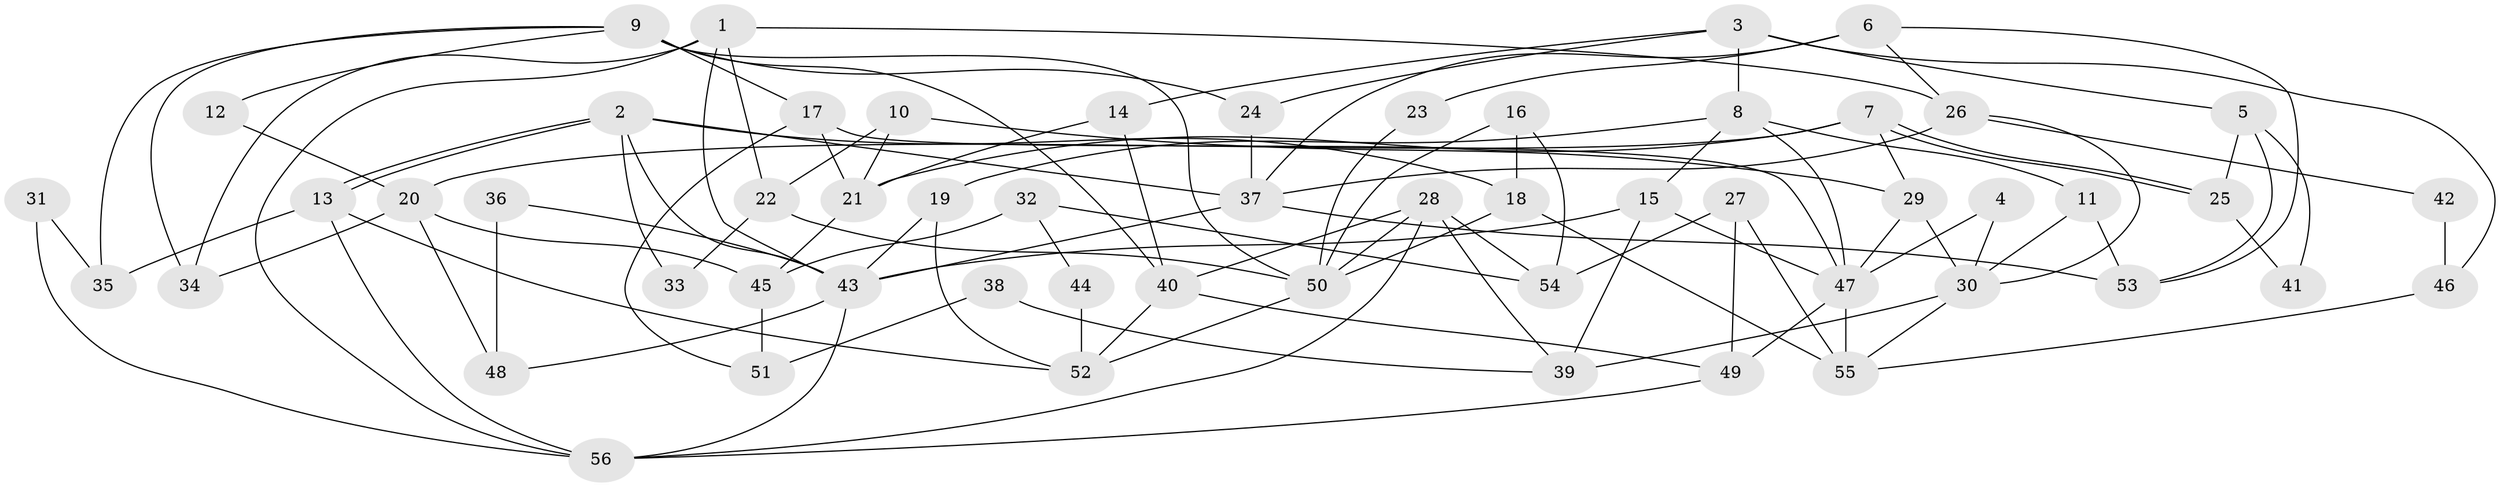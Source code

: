 // coarse degree distribution, {7: 0.12121212121212122, 9: 0.06060606060606061, 6: 0.15151515151515152, 5: 0.18181818181818182, 4: 0.12121212121212122, 3: 0.24242424242424243, 8: 0.06060606060606061, 2: 0.06060606060606061}
// Generated by graph-tools (version 1.1) at 2025/41/03/06/25 10:41:58]
// undirected, 56 vertices, 112 edges
graph export_dot {
graph [start="1"]
  node [color=gray90,style=filled];
  1;
  2;
  3;
  4;
  5;
  6;
  7;
  8;
  9;
  10;
  11;
  12;
  13;
  14;
  15;
  16;
  17;
  18;
  19;
  20;
  21;
  22;
  23;
  24;
  25;
  26;
  27;
  28;
  29;
  30;
  31;
  32;
  33;
  34;
  35;
  36;
  37;
  38;
  39;
  40;
  41;
  42;
  43;
  44;
  45;
  46;
  47;
  48;
  49;
  50;
  51;
  52;
  53;
  54;
  55;
  56;
  1 -- 43;
  1 -- 56;
  1 -- 22;
  1 -- 26;
  1 -- 34;
  2 -- 13;
  2 -- 13;
  2 -- 37;
  2 -- 18;
  2 -- 33;
  2 -- 43;
  3 -- 8;
  3 -- 24;
  3 -- 5;
  3 -- 14;
  3 -- 46;
  4 -- 47;
  4 -- 30;
  5 -- 53;
  5 -- 25;
  5 -- 41;
  6 -- 37;
  6 -- 26;
  6 -- 23;
  6 -- 53;
  7 -- 21;
  7 -- 25;
  7 -- 25;
  7 -- 20;
  7 -- 29;
  8 -- 47;
  8 -- 19;
  8 -- 11;
  8 -- 15;
  9 -- 40;
  9 -- 50;
  9 -- 12;
  9 -- 17;
  9 -- 24;
  9 -- 34;
  9 -- 35;
  10 -- 22;
  10 -- 29;
  10 -- 21;
  11 -- 53;
  11 -- 30;
  12 -- 20;
  13 -- 56;
  13 -- 35;
  13 -- 52;
  14 -- 21;
  14 -- 40;
  15 -- 39;
  15 -- 43;
  15 -- 47;
  16 -- 18;
  16 -- 54;
  16 -- 50;
  17 -- 47;
  17 -- 21;
  17 -- 51;
  18 -- 50;
  18 -- 55;
  19 -- 52;
  19 -- 43;
  20 -- 34;
  20 -- 45;
  20 -- 48;
  21 -- 45;
  22 -- 50;
  22 -- 33;
  23 -- 50;
  24 -- 37;
  25 -- 41;
  26 -- 30;
  26 -- 37;
  26 -- 42;
  27 -- 55;
  27 -- 49;
  27 -- 54;
  28 -- 40;
  28 -- 56;
  28 -- 39;
  28 -- 50;
  28 -- 54;
  29 -- 30;
  29 -- 47;
  30 -- 55;
  30 -- 39;
  31 -- 35;
  31 -- 56;
  32 -- 45;
  32 -- 54;
  32 -- 44;
  36 -- 48;
  36 -- 43;
  37 -- 43;
  37 -- 53;
  38 -- 51;
  38 -- 39;
  40 -- 52;
  40 -- 49;
  42 -- 46;
  43 -- 48;
  43 -- 56;
  44 -- 52;
  45 -- 51;
  46 -- 55;
  47 -- 49;
  47 -- 55;
  49 -- 56;
  50 -- 52;
}

